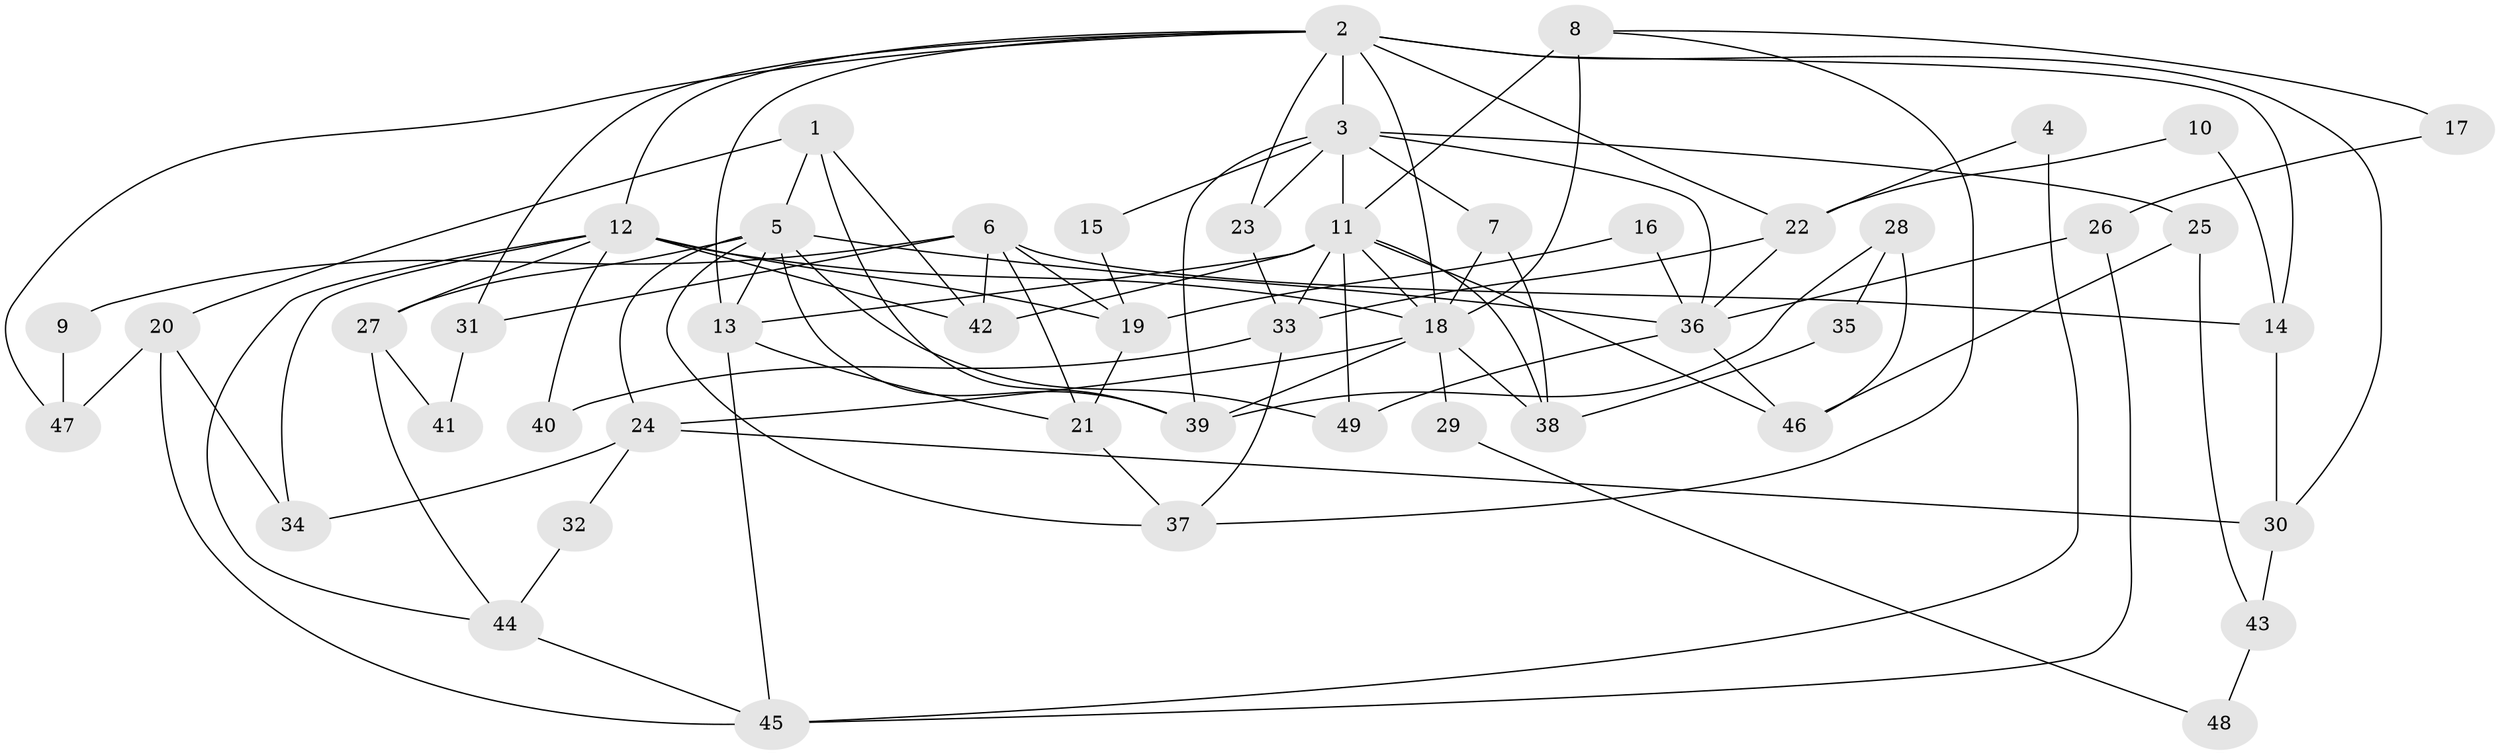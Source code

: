 // original degree distribution, {4: 0.25, 8: 0.029411764705882353, 7: 0.029411764705882353, 2: 0.14705882352941177, 6: 0.04411764705882353, 3: 0.27941176470588236, 5: 0.20588235294117646, 9: 0.014705882352941176}
// Generated by graph-tools (version 1.1) at 2025/51/03/04/25 22:51:23]
// undirected, 49 vertices, 101 edges
graph export_dot {
  node [color=gray90,style=filled];
  1;
  2;
  3;
  4;
  5;
  6;
  7;
  8;
  9;
  10;
  11;
  12;
  13;
  14;
  15;
  16;
  17;
  18;
  19;
  20;
  21;
  22;
  23;
  24;
  25;
  26;
  27;
  28;
  29;
  30;
  31;
  32;
  33;
  34;
  35;
  36;
  37;
  38;
  39;
  40;
  41;
  42;
  43;
  44;
  45;
  46;
  47;
  48;
  49;
  1 -- 5 [weight=1.0];
  1 -- 20 [weight=1.0];
  1 -- 39 [weight=1.0];
  1 -- 42 [weight=1.0];
  2 -- 3 [weight=2.0];
  2 -- 12 [weight=1.0];
  2 -- 13 [weight=1.0];
  2 -- 14 [weight=1.0];
  2 -- 18 [weight=2.0];
  2 -- 22 [weight=1.0];
  2 -- 23 [weight=1.0];
  2 -- 30 [weight=1.0];
  2 -- 31 [weight=1.0];
  2 -- 47 [weight=1.0];
  3 -- 7 [weight=1.0];
  3 -- 11 [weight=1.0];
  3 -- 15 [weight=2.0];
  3 -- 23 [weight=1.0];
  3 -- 25 [weight=2.0];
  3 -- 36 [weight=2.0];
  3 -- 39 [weight=1.0];
  4 -- 22 [weight=1.0];
  4 -- 45 [weight=1.0];
  5 -- 13 [weight=1.0];
  5 -- 24 [weight=1.0];
  5 -- 27 [weight=1.0];
  5 -- 36 [weight=2.0];
  5 -- 37 [weight=1.0];
  5 -- 39 [weight=1.0];
  5 -- 49 [weight=1.0];
  6 -- 9 [weight=1.0];
  6 -- 14 [weight=1.0];
  6 -- 19 [weight=1.0];
  6 -- 21 [weight=1.0];
  6 -- 31 [weight=1.0];
  6 -- 42 [weight=1.0];
  7 -- 18 [weight=1.0];
  7 -- 38 [weight=1.0];
  8 -- 11 [weight=2.0];
  8 -- 17 [weight=1.0];
  8 -- 18 [weight=1.0];
  8 -- 37 [weight=1.0];
  9 -- 47 [weight=1.0];
  10 -- 14 [weight=1.0];
  10 -- 22 [weight=1.0];
  11 -- 13 [weight=1.0];
  11 -- 18 [weight=2.0];
  11 -- 33 [weight=1.0];
  11 -- 38 [weight=1.0];
  11 -- 42 [weight=1.0];
  11 -- 46 [weight=1.0];
  11 -- 49 [weight=1.0];
  12 -- 18 [weight=1.0];
  12 -- 19 [weight=1.0];
  12 -- 27 [weight=1.0];
  12 -- 34 [weight=1.0];
  12 -- 40 [weight=1.0];
  12 -- 42 [weight=1.0];
  12 -- 44 [weight=1.0];
  13 -- 21 [weight=1.0];
  13 -- 45 [weight=1.0];
  14 -- 30 [weight=1.0];
  15 -- 19 [weight=1.0];
  16 -- 19 [weight=1.0];
  16 -- 36 [weight=1.0];
  17 -- 26 [weight=1.0];
  18 -- 24 [weight=2.0];
  18 -- 29 [weight=2.0];
  18 -- 38 [weight=2.0];
  18 -- 39 [weight=1.0];
  19 -- 21 [weight=1.0];
  20 -- 34 [weight=1.0];
  20 -- 45 [weight=1.0];
  20 -- 47 [weight=1.0];
  21 -- 37 [weight=1.0];
  22 -- 33 [weight=1.0];
  22 -- 36 [weight=1.0];
  23 -- 33 [weight=1.0];
  24 -- 30 [weight=1.0];
  24 -- 32 [weight=1.0];
  24 -- 34 [weight=1.0];
  25 -- 43 [weight=1.0];
  25 -- 46 [weight=1.0];
  26 -- 36 [weight=1.0];
  26 -- 45 [weight=1.0];
  27 -- 41 [weight=1.0];
  27 -- 44 [weight=1.0];
  28 -- 35 [weight=1.0];
  28 -- 39 [weight=1.0];
  28 -- 46 [weight=1.0];
  29 -- 48 [weight=1.0];
  30 -- 43 [weight=1.0];
  31 -- 41 [weight=1.0];
  32 -- 44 [weight=1.0];
  33 -- 37 [weight=1.0];
  33 -- 40 [weight=1.0];
  35 -- 38 [weight=1.0];
  36 -- 46 [weight=1.0];
  36 -- 49 [weight=1.0];
  43 -- 48 [weight=1.0];
  44 -- 45 [weight=1.0];
}
